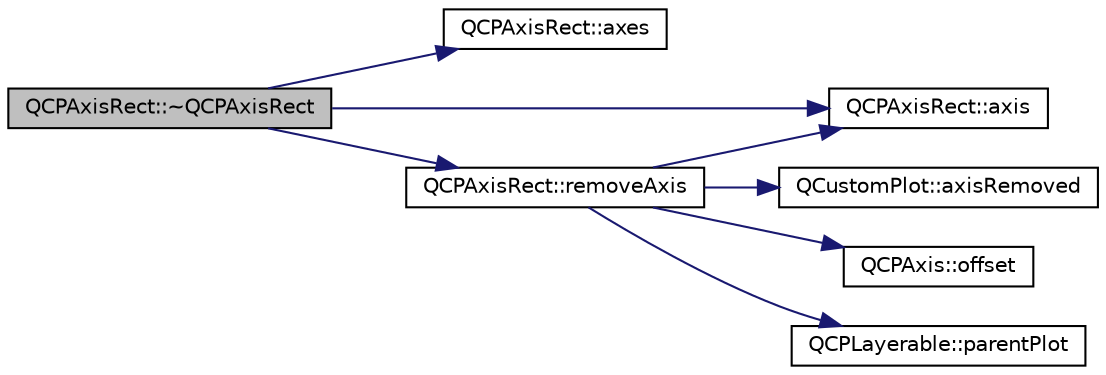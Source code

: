 digraph "QCPAxisRect::~QCPAxisRect"
{
 // LATEX_PDF_SIZE
  edge [fontname="Helvetica",fontsize="10",labelfontname="Helvetica",labelfontsize="10"];
  node [fontname="Helvetica",fontsize="10",shape=record];
  rankdir="LR";
  Node1 [label="QCPAxisRect::~QCPAxisRect",height=0.2,width=0.4,color="black", fillcolor="grey75", style="filled", fontcolor="black",tooltip=" "];
  Node1 -> Node2 [color="midnightblue",fontsize="10",style="solid",fontname="Helvetica"];
  Node2 [label="QCPAxisRect::axes",height=0.2,width=0.4,color="black", fillcolor="white", style="filled",URL="$classQCPAxisRect.html#a11657b8faebe9677180860e8057ede26",tooltip=" "];
  Node1 -> Node3 [color="midnightblue",fontsize="10",style="solid",fontname="Helvetica"];
  Node3 [label="QCPAxisRect::axis",height=0.2,width=0.4,color="black", fillcolor="white", style="filled",URL="$classQCPAxisRect.html#a583ae4f6d78b601b732183f6cabecbe1",tooltip=" "];
  Node1 -> Node4 [color="midnightblue",fontsize="10",style="solid",fontname="Helvetica"];
  Node4 [label="QCPAxisRect::removeAxis",height=0.2,width=0.4,color="black", fillcolor="white", style="filled",URL="$classQCPAxisRect.html#a03c39cd9704f0d36fb6cf980cdddcbaa",tooltip=" "];
  Node4 -> Node3 [color="midnightblue",fontsize="10",style="solid",fontname="Helvetica"];
  Node4 -> Node5 [color="midnightblue",fontsize="10",style="solid",fontname="Helvetica"];
  Node5 [label="QCustomPlot::axisRemoved",height=0.2,width=0.4,color="black", fillcolor="white", style="filled",URL="$classQCustomPlot.html#a8b46607021c463c94709d3504951cb47",tooltip=" "];
  Node4 -> Node6 [color="midnightblue",fontsize="10",style="solid",fontname="Helvetica"];
  Node6 [label="QCPAxis::offset",height=0.2,width=0.4,color="black", fillcolor="white", style="filled",URL="$classQCPAxis.html#aef66fa16353b4993b1cceabfb644a1a9",tooltip=" "];
  Node4 -> Node7 [color="midnightblue",fontsize="10",style="solid",fontname="Helvetica"];
  Node7 [label="QCPLayerable::parentPlot",height=0.2,width=0.4,color="black", fillcolor="white", style="filled",URL="$classQCPLayerable.html#a473edb813a4c1929d6b6a8fe3ff3faf7",tooltip=" "];
}
